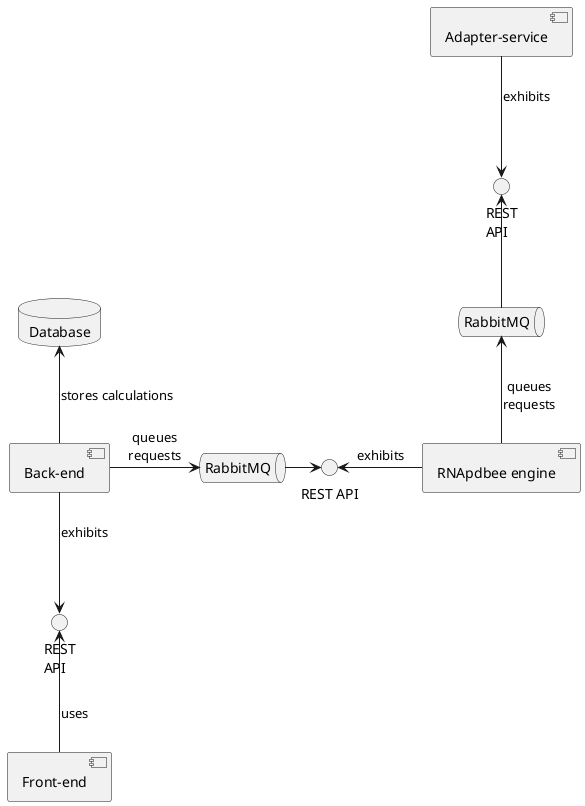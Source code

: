 @startuml

queue RabbitMQ as Q1
queue RabbitMQ as Q2
interface "REST\nAPI" as RA1
interface "REST API" as RA2
interface "REST\nAPI" as RA3
database Database as DB

[Back-end] -r-> Q2 : queues\nrequests
Q2 -r-> RA2
[RNApdbee engine] -l-> RA2 : exhibits

[Back-end] -d-> RA1 : exhibits
[Front-end]  -u-> RA1  : uses

[Back-end] -u-> DB : stores calculations

[Adapter-service] -d-> RA3 : exhibits
[RNApdbee engine] -u-> Q1 : queues\nrequests
Q1 -u-> RA3

@enduml
